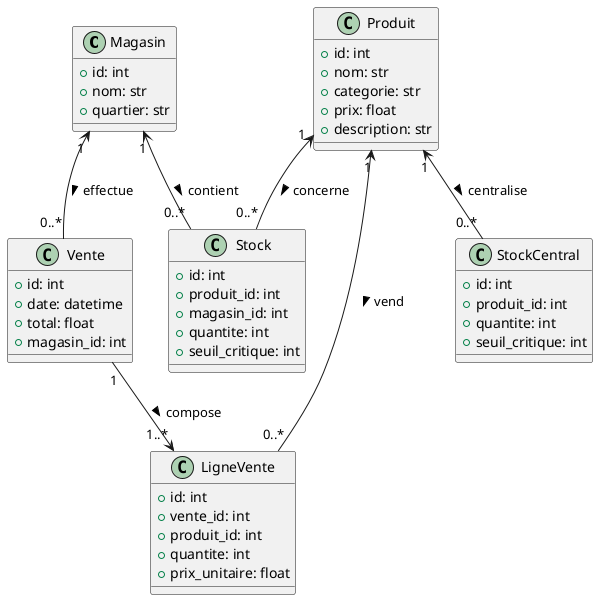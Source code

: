@startuml Vue_logique

class Magasin {
  +id: int
  +nom: str
  +quartier: str
}

class Produit {
  +id: int
  +nom: str
  +categorie: str
  +prix: float
  +description: str
}

class Stock {
  +id: int
  +produit_id: int
  +magasin_id: int
  +quantite: int
  +seuil_critique: int
}

class StockCentral {
  +id: int
  +produit_id: int
  +quantite: int
  +seuil_critique: int
}

class Vente {
  +id: int
  +date: datetime
  +total: float
  +magasin_id: int
}

class LigneVente {
  +id: int
  +vente_id: int
  +produit_id: int
  +quantite: int
  +prix_unitaire: float
}

Magasin "1" <-- "0..*" Stock : contient >
Produit "1" <-- "0..*" Stock : concerne >

Produit "1" <-- "0..*" StockCentral : centralise >

Magasin "1" <-- "0..*" Vente : effectue >
Vente "1" --> "1..*" LigneVente : compose >
Produit "1" <-- "0..*" LigneVente : vend >

@enduml
